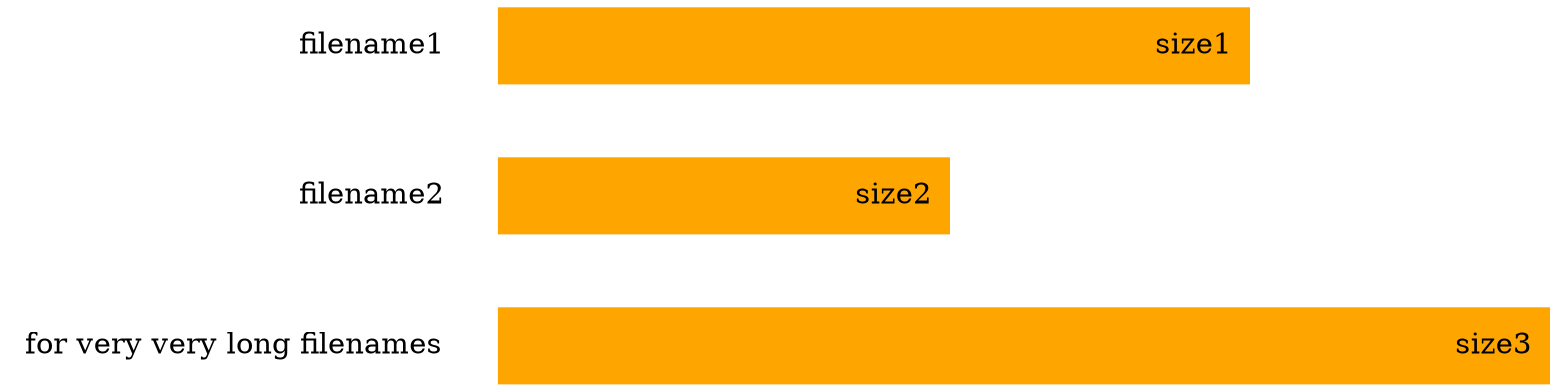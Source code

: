 digraph bars {

node [shape=plaintext]
a_filename [label="filename1"]
b_filename [label="filename2"]
c_filename [label="for very very long filenames"]

# \r aligns the sizes to the right of the bars.
# don't know if you wanted that but i thought it looked neat.
node [shape=box, style=filled, color=orange]
a_bar [label="size1\r", width=5]
b_bar [label="size2\r", width=3]
c_bar [label="size3\r", width=7]

edge [style=invis]

# align the left sides of the bars. also coincidentally
# aligns the right sides of the filename labels...
a_bar:w->b_bar:w->c_bar:w

# uncomment this if you want left-aligned filenames instead:
#a_filename:e->b_filename:e->c_filename:e

# or this for centered filenames:
#a_filename->b_filename->c_filename

rank=same {a_filename->a_bar}
rank=same {b_filename->b_bar}
rank=same {c_filename->c_bar}

}